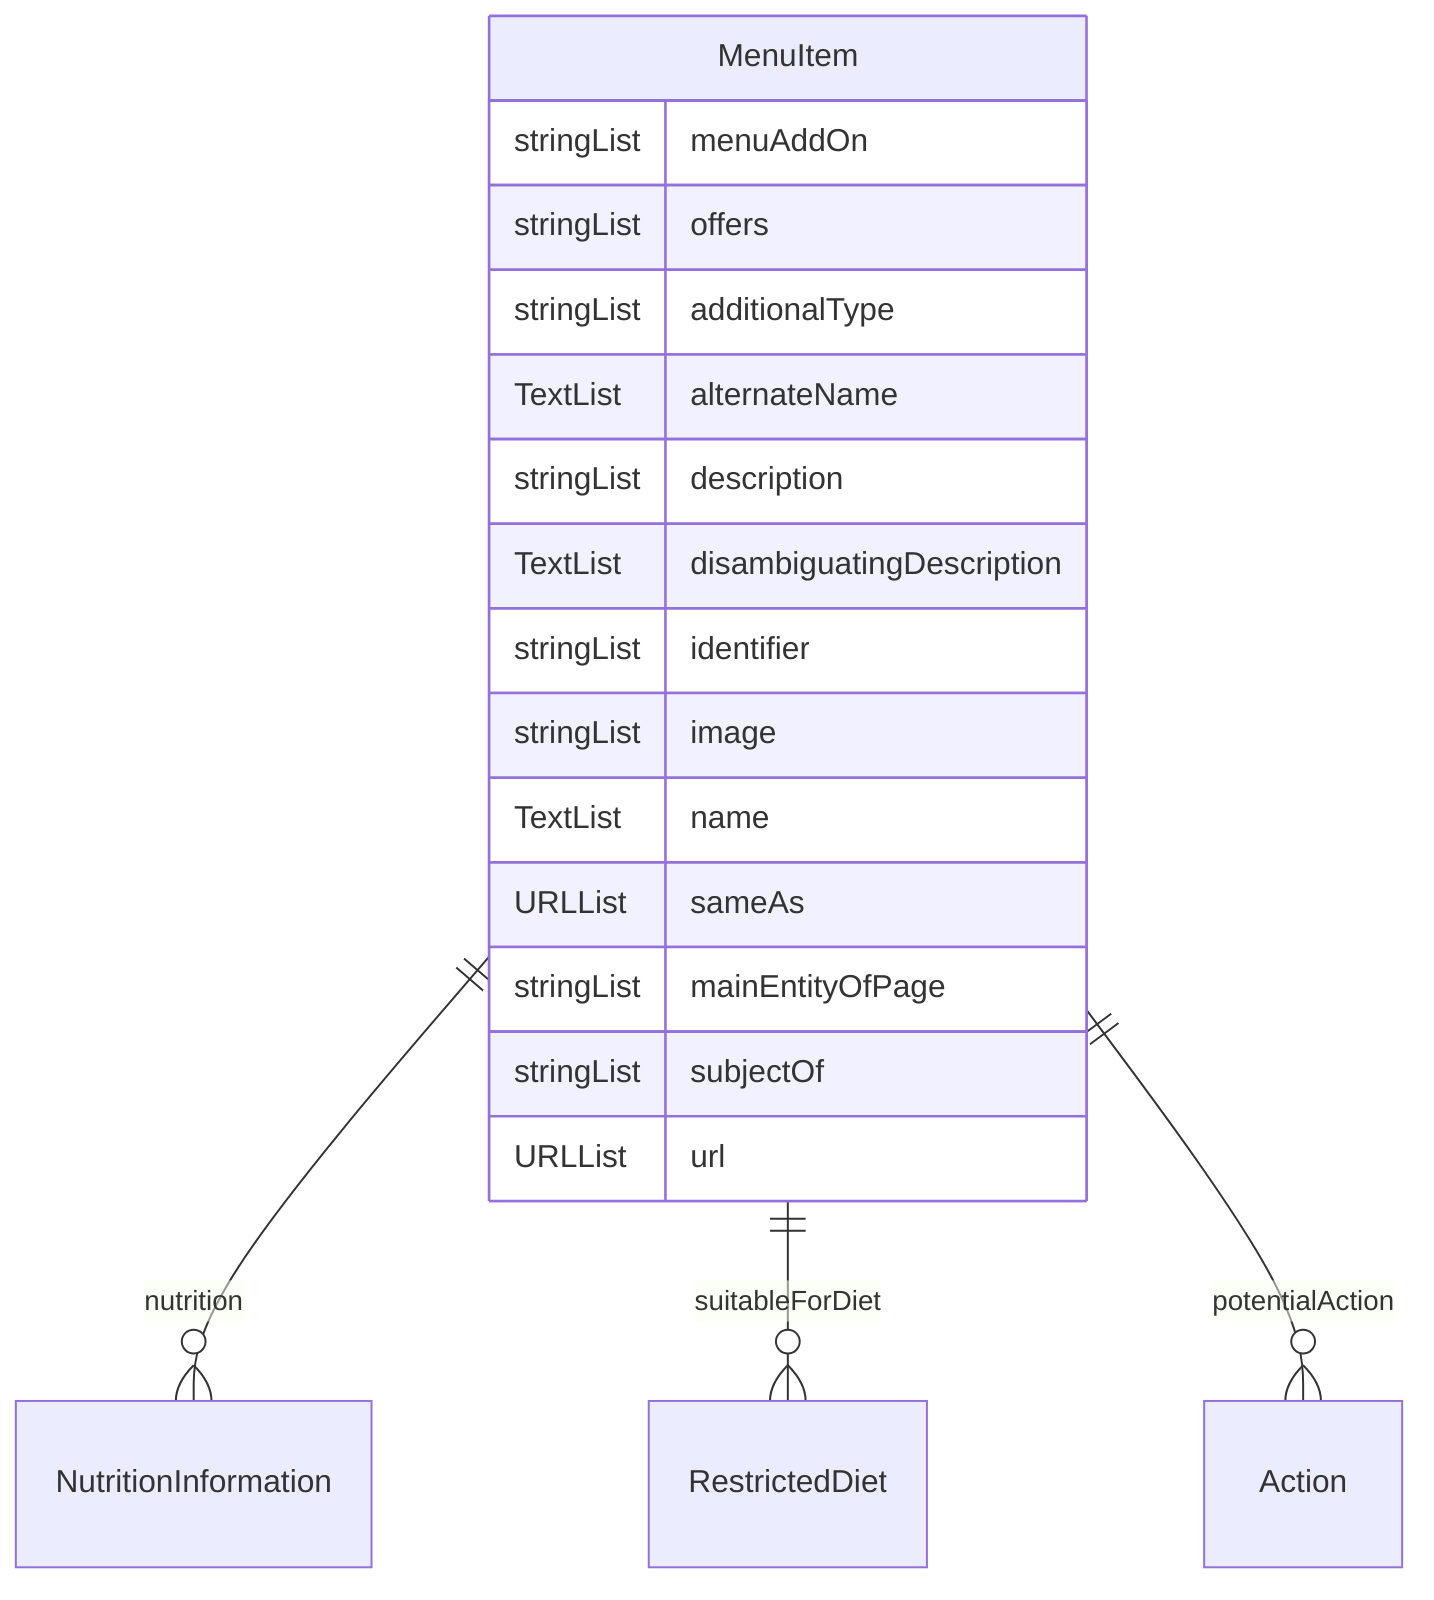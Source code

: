 erDiagram
MenuItem {
    stringList menuAddOn  
    stringList offers  
    stringList additionalType  
    TextList alternateName  
    stringList description  
    TextList disambiguatingDescription  
    stringList identifier  
    stringList image  
    TextList name  
    URLList sameAs  
    stringList mainEntityOfPage  
    stringList subjectOf  
    URLList url  
}

MenuItem ||--}o NutritionInformation : "nutrition"
MenuItem ||--}o RestrictedDiet : "suitableForDiet"
MenuItem ||--}o Action : "potentialAction"
